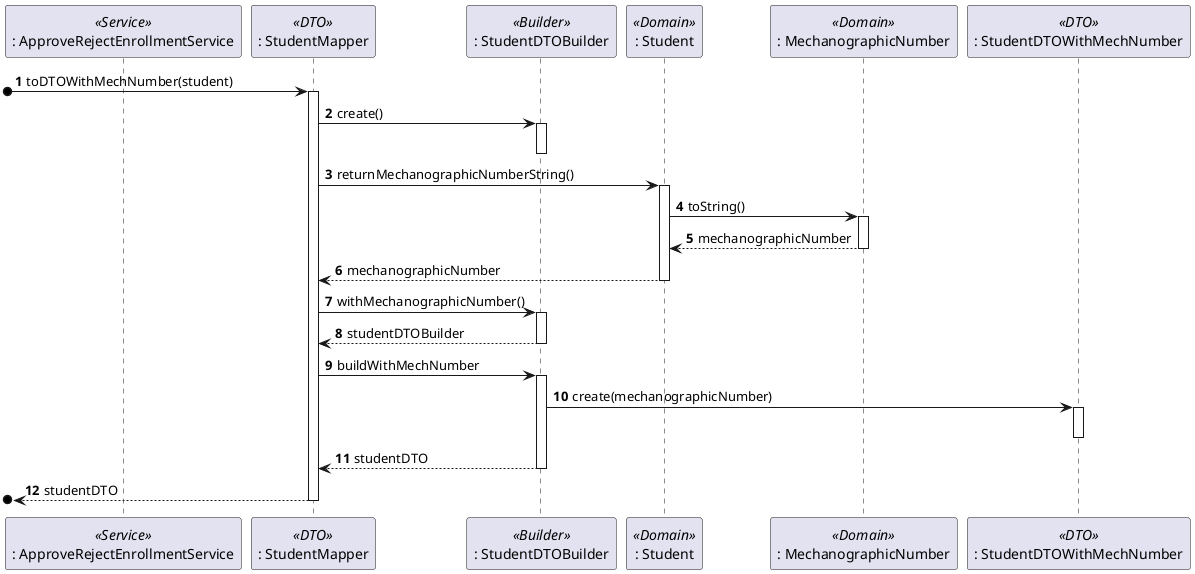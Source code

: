 @startuml
autonumber

participant ": ApproveRejectEnrollmentService" as ARES <<Service>>
participant ": StudentMapper" as SM <<DTO>>
participant ": StudentDTOBuilder" as SB <<Builder>>
participant ": Student" as S <<Domain>>
participant ": MechanographicNumber" as SMN <<Domain>>
participant ": StudentDTOWithMechNumber" as SDTO <<DTO>>



[o-> SM : toDTOWithMechNumber(student)
activate SM
SM -> SB : create()
activate SB
deactivate SB
SM -> S : returnMechanographicNumberString()
activate S
S -> SMN : toString()
activate SMN
SMN --> S : mechanographicNumber
deactivate SMN
S --> SM : mechanographicNumber
deactivate S
SM -> SB : withMechanographicNumber()
activate SB
SB --> SM : studentDTOBuilder
deactivate SB

deactivate SB
SM -> SB : buildWithMechNumber
activate SB
SB -> SDTO : create(mechanographicNumber)
activate SDTO
deactivate SDTO
SB --> SM : studentDTO
deactivate SB
SM -->o[ : studentDTO
deactivate SM

@enduml